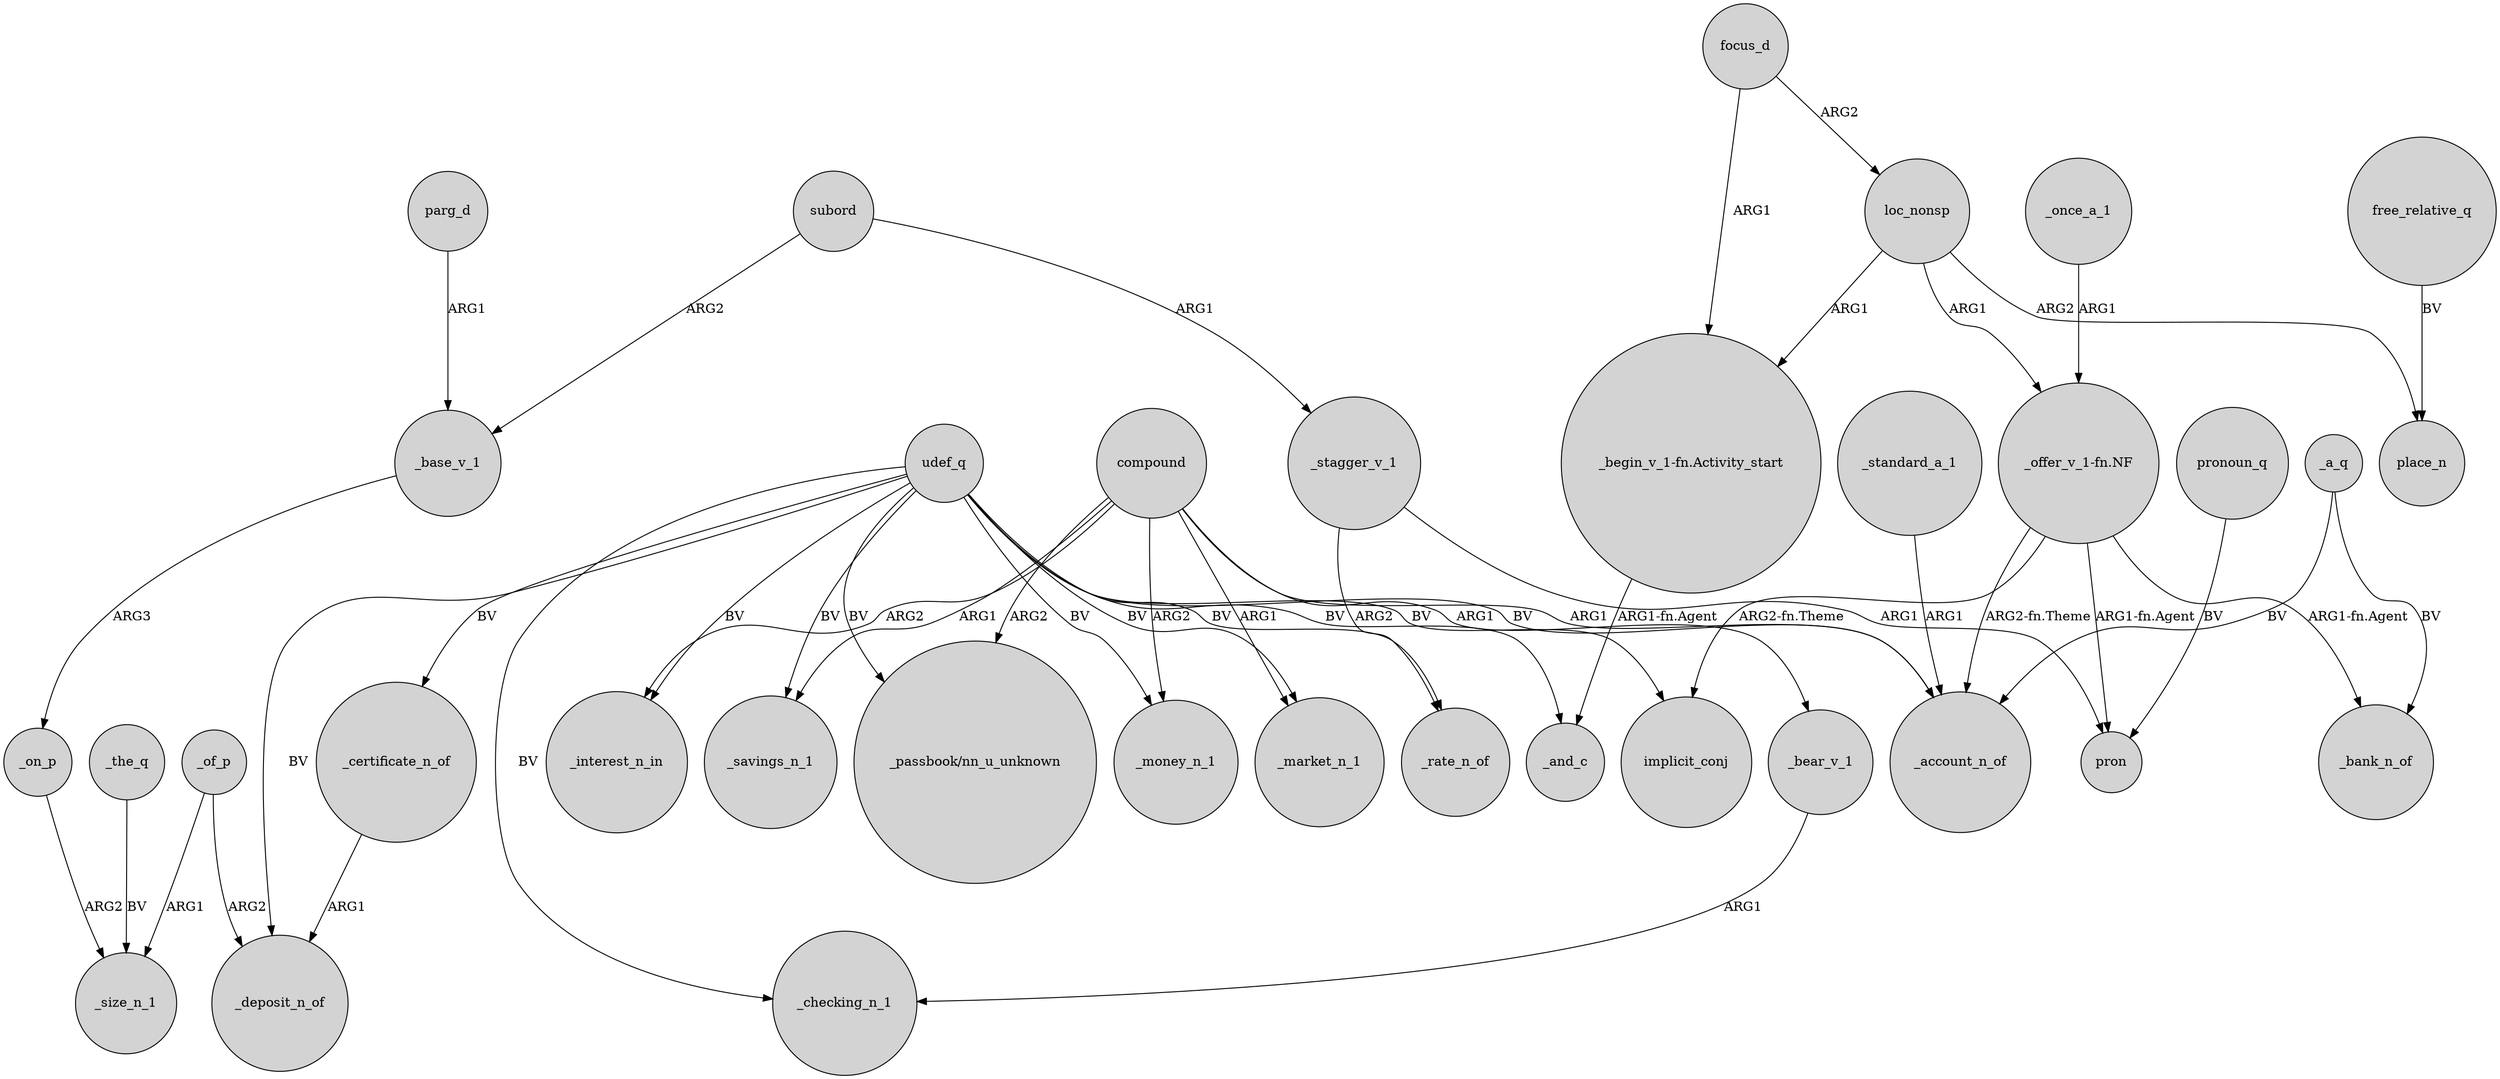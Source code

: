 digraph {
	node [shape=circle style=filled]
	subord -> _base_v_1 [label=ARG2]
	focus_d -> loc_nonsp [label=ARG2]
	udef_q -> _money_n_1 [label=BV]
	_the_q -> _size_n_1 [label=BV]
	_base_v_1 -> _on_p [label=ARG3]
	compound -> _bear_v_1 [label=ARG1]
	loc_nonsp -> "_offer_v_1-fn.NF" [label=ARG1]
	"_offer_v_1-fn.NF" -> implicit_conj [label="ARG2-fn.Theme"]
	udef_q -> _certificate_n_of [label=BV]
	udef_q -> _savings_n_1 [label=BV]
	_bear_v_1 -> _checking_n_1 [label=ARG1]
	compound -> "_passbook/nn_u_unknown" [label=ARG2]
	focus_d -> "_begin_v_1-fn.Activity_start" [label=ARG1]
	udef_q -> _market_n_1 [label=BV]
	udef_q -> _interest_n_in [label=BV]
	udef_q -> _rate_n_of [label=BV]
	"_begin_v_1-fn.Activity_start" -> _and_c [label="ARG1-fn.Agent"]
	udef_q -> implicit_conj [label=BV]
	compound -> _account_n_of [label=ARG1]
	compound -> _interest_n_in [label=ARG2]
	loc_nonsp -> "_begin_v_1-fn.Activity_start" [label=ARG1]
	_of_p -> _size_n_1 [label=ARG1]
	_a_q -> _account_n_of [label=BV]
	pronoun_q -> pron [label=BV]
	"_offer_v_1-fn.NF" -> _account_n_of [label="ARG2-fn.Theme"]
	udef_q -> _deposit_n_of [label=BV]
	_certificate_n_of -> _deposit_n_of [label=ARG1]
	compound -> _money_n_1 [label=ARG2]
	"_offer_v_1-fn.NF" -> _bank_n_of [label="ARG1-fn.Agent"]
	_standard_a_1 -> _account_n_of [label=ARG1]
	_on_p -> _size_n_1 [label=ARG2]
	_stagger_v_1 -> _rate_n_of [label=ARG2]
	_of_p -> _deposit_n_of [label=ARG2]
	udef_q -> _account_n_of [label=BV]
	compound -> _savings_n_1 [label=ARG1]
	udef_q -> _checking_n_1 [label=BV]
	_once_a_1 -> "_offer_v_1-fn.NF" [label=ARG1]
	loc_nonsp -> place_n [label=ARG2]
	parg_d -> _base_v_1 [label=ARG1]
	compound -> _market_n_1 [label=ARG1]
	free_relative_q -> place_n [label=BV]
	udef_q -> _and_c [label=BV]
	subord -> _stagger_v_1 [label=ARG1]
	_a_q -> _bank_n_of [label=BV]
	_stagger_v_1 -> pron [label=ARG1]
	udef_q -> "_passbook/nn_u_unknown" [label=BV]
	"_offer_v_1-fn.NF" -> pron [label="ARG1-fn.Agent"]
}
